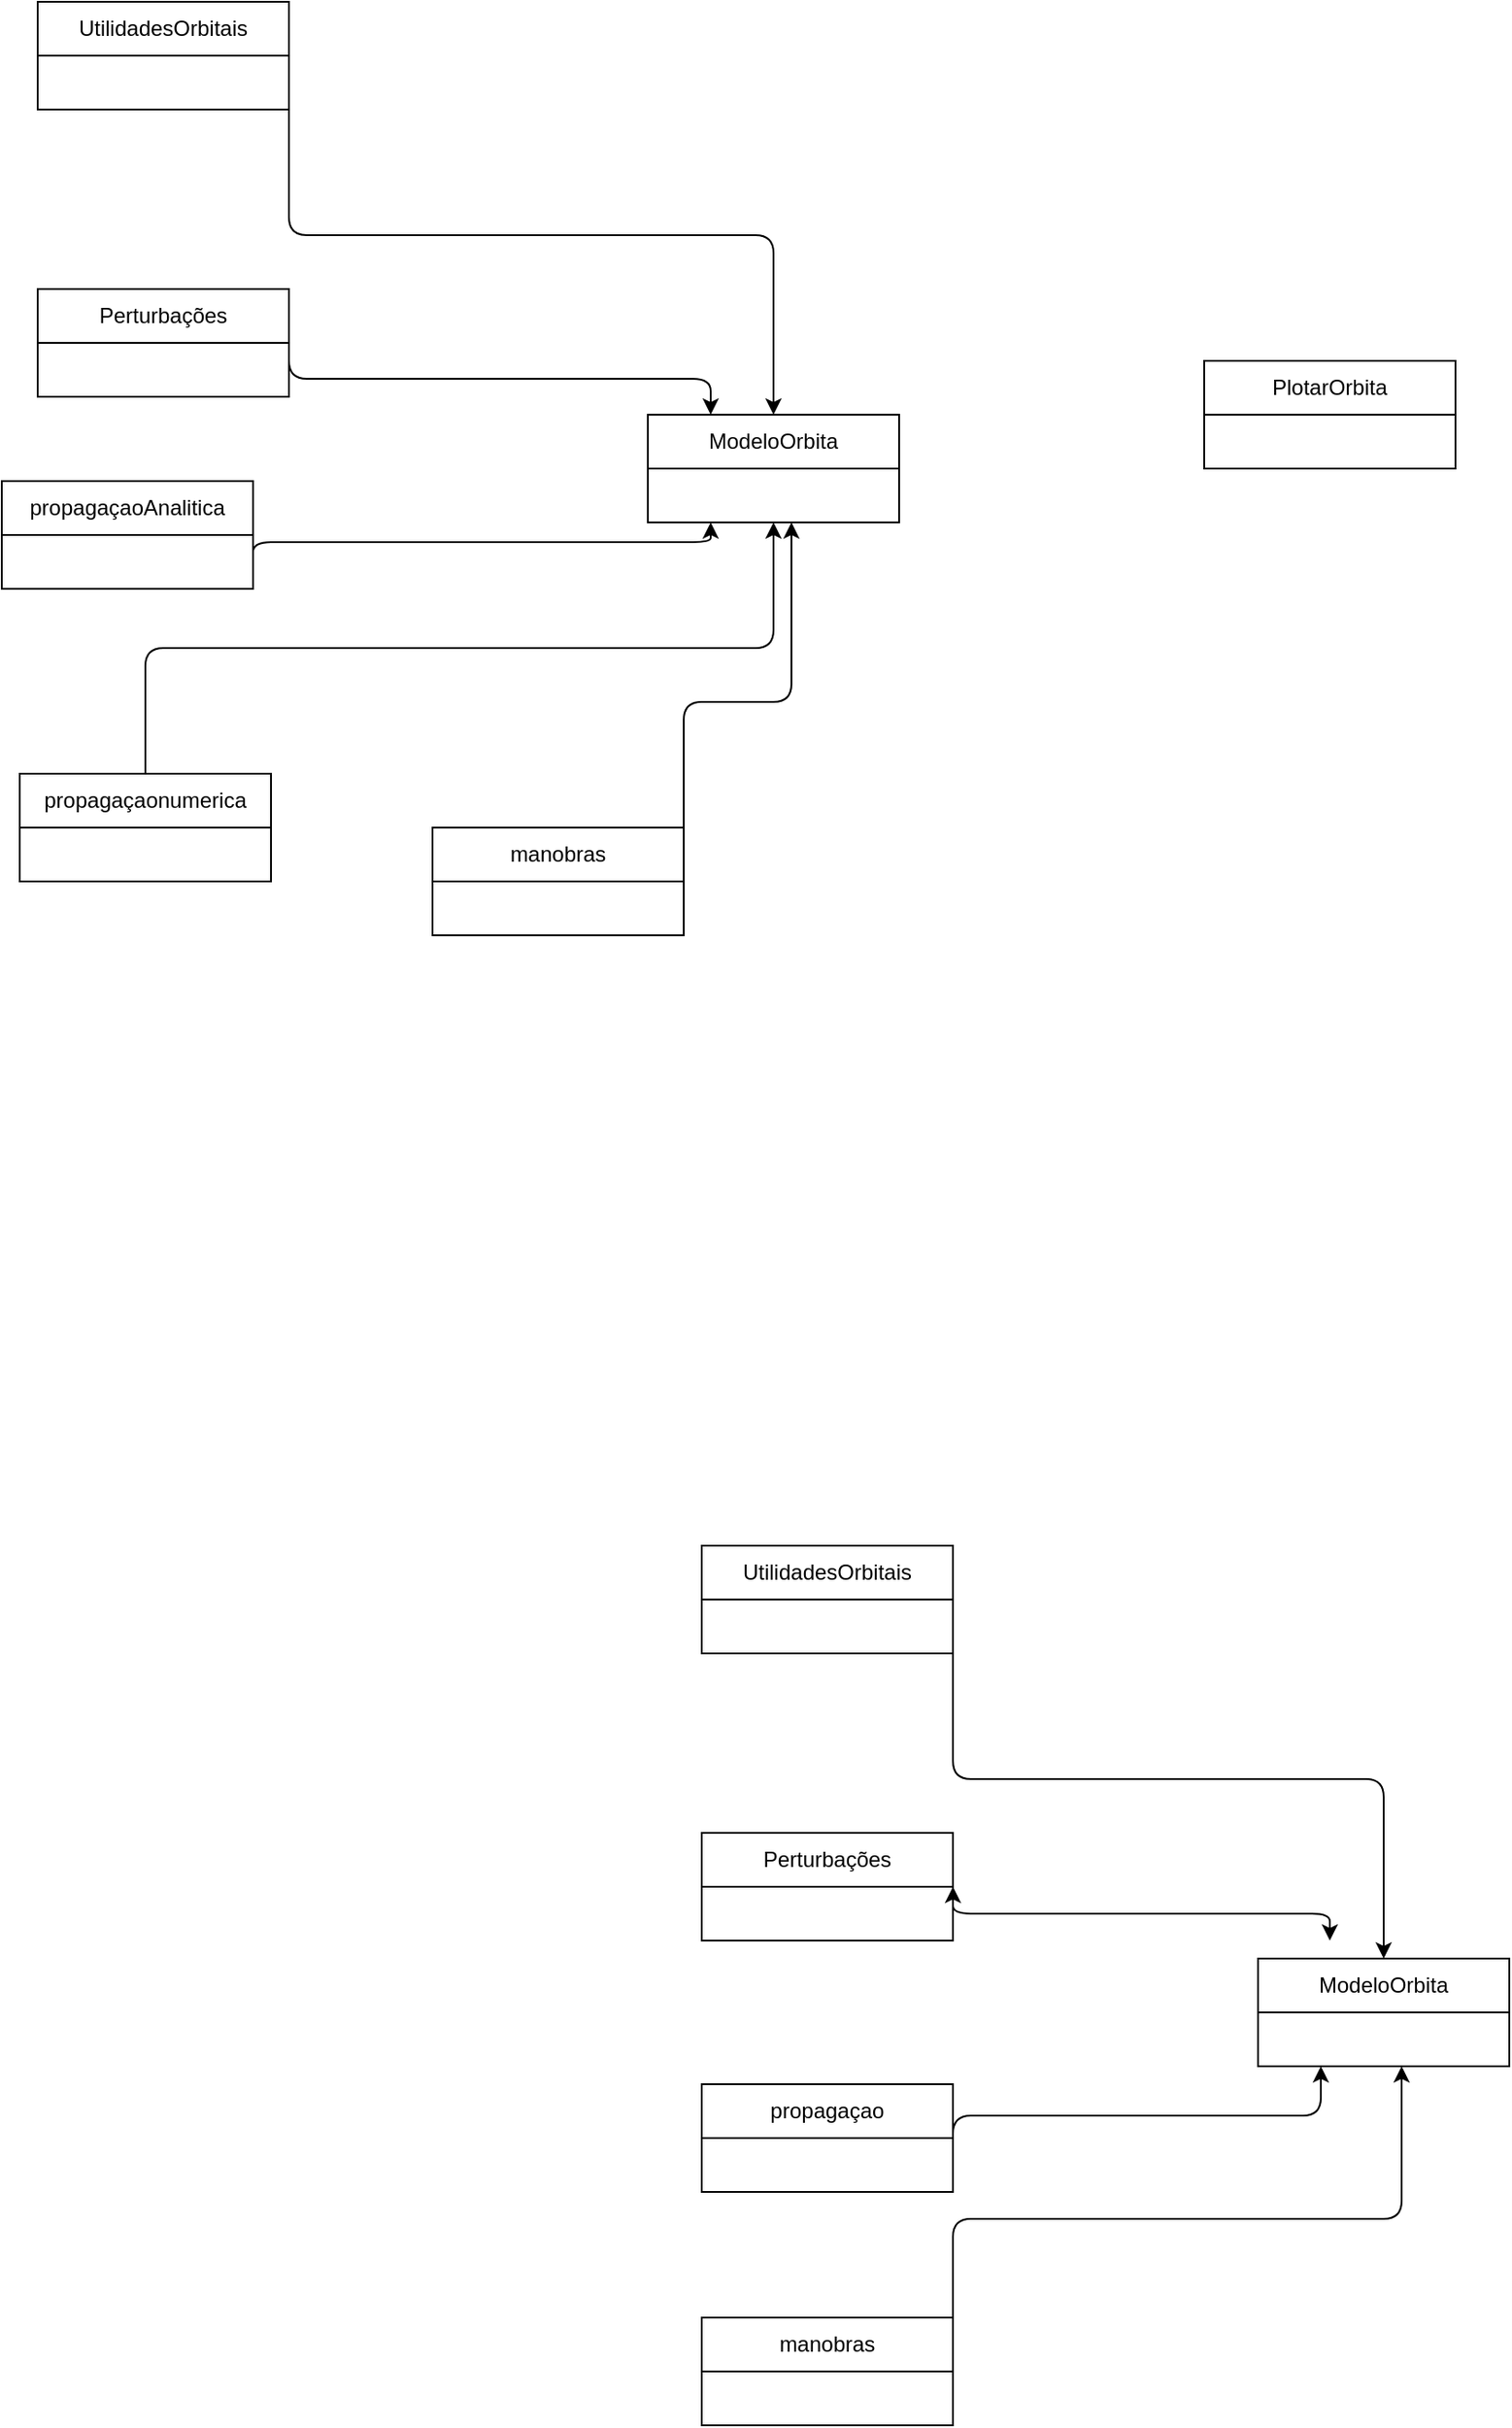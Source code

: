 <mxfile version="22.1.22" type="embed">
  <diagram id="YJfu64nBBH_cO7BPhoSX" name="Page-1">
    <mxGraphModel dx="2739" dy="1756" grid="1" gridSize="10" guides="1" tooltips="1" connect="1" arrows="1" fold="1" page="1" pageScale="1" pageWidth="1169" pageHeight="827" math="0" shadow="0">
      <root>
        <mxCell id="0" />
        <mxCell id="1" parent="0" />
        <mxCell id="2" value="ModeloOrbita" style="swimlane;fontStyle=0;childLayout=stackLayout;horizontal=1;startSize=30;horizontalStack=0;resizeParent=1;resizeParentMax=0;resizeLast=0;collapsible=1;marginBottom=0;whiteSpace=wrap;html=1;" parent="1" vertex="1">
          <mxGeometry x="-750" y="-530" width="140" height="60" as="geometry" />
        </mxCell>
        <mxCell id="3" style="edgeStyle=elbowEdgeStyle;html=1;exitX=1;exitY=0.5;exitDx=0;exitDy=0;elbow=vertical;" parent="1" source="4" edge="1">
          <mxGeometry relative="1" as="geometry">
            <mxPoint x="-670" y="-470" as="targetPoint" />
          </mxGeometry>
        </mxCell>
        <mxCell id="4" value="manobras" style="swimlane;fontStyle=0;childLayout=stackLayout;horizontal=1;startSize=30;horizontalStack=0;resizeParent=1;resizeParentMax=0;resizeLast=0;collapsible=1;marginBottom=0;whiteSpace=wrap;html=1;" parent="1" vertex="1">
          <mxGeometry x="-870" y="-300" width="140" height="60" as="geometry" />
        </mxCell>
        <mxCell id="5" style="edgeStyle=elbowEdgeStyle;html=1;exitX=1;exitY=0.75;exitDx=0;exitDy=0;entryX=0.25;entryY=1;entryDx=0;entryDy=0;elbow=vertical;" parent="1" source="6" target="2" edge="1">
          <mxGeometry relative="1" as="geometry" />
        </mxCell>
        <mxCell id="6" value="propagaçaoAnalitica" style="swimlane;fontStyle=0;childLayout=stackLayout;horizontal=1;startSize=30;horizontalStack=0;resizeParent=1;resizeParentMax=0;resizeLast=0;collapsible=1;marginBottom=0;whiteSpace=wrap;html=1;" parent="1" vertex="1">
          <mxGeometry x="-1110" y="-493" width="140" height="60" as="geometry" />
        </mxCell>
        <mxCell id="11" style="edgeStyle=elbowEdgeStyle;html=1;exitX=1;exitY=0.5;exitDx=0;exitDy=0;entryX=0.25;entryY=0;entryDx=0;entryDy=0;elbow=vertical;" parent="1" source="8" target="2" edge="1">
          <mxGeometry relative="1" as="geometry" />
        </mxCell>
        <mxCell id="8" value="Perturbações" style="swimlane;fontStyle=0;childLayout=stackLayout;horizontal=1;startSize=30;horizontalStack=0;resizeParent=1;resizeParentMax=0;resizeLast=0;collapsible=1;marginBottom=0;whiteSpace=wrap;html=1;" parent="1" vertex="1">
          <mxGeometry x="-1090" y="-600" width="140" height="60" as="geometry" />
        </mxCell>
        <mxCell id="9" style="edgeStyle=elbowEdgeStyle;html=1;exitX=1;exitY=0.5;exitDx=0;exitDy=0;elbow=vertical;" parent="1" source="10" target="2" edge="1">
          <mxGeometry relative="1" as="geometry" />
        </mxCell>
        <mxCell id="10" value="UtilidadesOrbitais" style="swimlane;fontStyle=0;childLayout=stackLayout;horizontal=1;startSize=30;horizontalStack=0;resizeParent=1;resizeParentMax=0;resizeLast=0;collapsible=1;marginBottom=0;whiteSpace=wrap;html=1;" parent="1" vertex="1">
          <mxGeometry x="-1090" y="-760" width="140" height="60" as="geometry" />
        </mxCell>
        <mxCell id="14" style="edgeStyle=elbowEdgeStyle;html=1;exitX=0.5;exitY=0;exitDx=0;exitDy=0;entryX=0.5;entryY=1;entryDx=0;entryDy=0;elbow=vertical;" parent="1" source="12" target="2" edge="1">
          <mxGeometry relative="1" as="geometry" />
        </mxCell>
        <mxCell id="12" value="propagaçaonumerica" style="swimlane;fontStyle=0;childLayout=stackLayout;horizontal=1;startSize=30;horizontalStack=0;resizeParent=1;resizeParentMax=0;resizeLast=0;collapsible=1;marginBottom=0;whiteSpace=wrap;html=1;" parent="1" vertex="1">
          <mxGeometry x="-1100" y="-330" width="140" height="60" as="geometry" />
        </mxCell>
        <mxCell id="15" value="PlotarOrbita" style="swimlane;fontStyle=0;childLayout=stackLayout;horizontal=1;startSize=30;horizontalStack=0;resizeParent=1;resizeParentMax=0;resizeLast=0;collapsible=1;marginBottom=0;whiteSpace=wrap;html=1;" parent="1" vertex="1">
          <mxGeometry x="-440" y="-560" width="140" height="60" as="geometry" />
        </mxCell>
        <mxCell id="16" value="ModeloOrbita" style="swimlane;fontStyle=0;childLayout=stackLayout;horizontal=1;startSize=30;horizontalStack=0;resizeParent=1;resizeParentMax=0;resizeLast=0;collapsible=1;marginBottom=0;whiteSpace=wrap;html=1;" vertex="1" parent="1">
          <mxGeometry x="-410" y="330" width="140" height="60" as="geometry" />
        </mxCell>
        <mxCell id="17" style="edgeStyle=elbowEdgeStyle;html=1;exitX=1;exitY=0.5;exitDx=0;exitDy=0;elbow=vertical;" edge="1" parent="1" source="18">
          <mxGeometry relative="1" as="geometry">
            <mxPoint x="-330" y="390" as="targetPoint" />
          </mxGeometry>
        </mxCell>
        <mxCell id="18" value="manobras" style="swimlane;fontStyle=0;childLayout=stackLayout;horizontal=1;startSize=30;horizontalStack=0;resizeParent=1;resizeParentMax=0;resizeLast=0;collapsible=1;marginBottom=0;whiteSpace=wrap;html=1;" vertex="1" parent="1">
          <mxGeometry x="-720" y="530" width="140" height="60" as="geometry" />
        </mxCell>
        <mxCell id="19" style="edgeStyle=elbowEdgeStyle;html=1;exitX=1;exitY=0.75;exitDx=0;exitDy=0;entryX=0.25;entryY=1;entryDx=0;entryDy=0;elbow=vertical;" edge="1" parent="1" source="20" target="16">
          <mxGeometry relative="1" as="geometry" />
        </mxCell>
        <mxCell id="20" value="propagaçao" style="swimlane;fontStyle=0;childLayout=stackLayout;horizontal=1;startSize=30;horizontalStack=0;resizeParent=1;resizeParentMax=0;resizeLast=0;collapsible=1;marginBottom=0;whiteSpace=wrap;html=1;" vertex="1" parent="1">
          <mxGeometry x="-720" y="400" width="140" height="60" as="geometry" />
        </mxCell>
        <mxCell id="21" style="edgeStyle=elbowEdgeStyle;elbow=vertical;html=1;exitX=1;exitY=0.5;exitDx=0;exitDy=0;startArrow=classic;startFill=1;" edge="1" parent="1" source="22">
          <mxGeometry relative="1" as="geometry">
            <mxPoint x="-370" y="320" as="targetPoint" />
          </mxGeometry>
        </mxCell>
        <mxCell id="22" value="Perturbações" style="swimlane;fontStyle=0;childLayout=stackLayout;horizontal=1;startSize=30;horizontalStack=0;resizeParent=1;resizeParentMax=0;resizeLast=0;collapsible=1;marginBottom=0;whiteSpace=wrap;html=1;" vertex="1" parent="1">
          <mxGeometry x="-720" y="260" width="140" height="60" as="geometry" />
        </mxCell>
        <mxCell id="23" style="edgeStyle=elbowEdgeStyle;html=1;exitX=1;exitY=0.5;exitDx=0;exitDy=0;elbow=vertical;" edge="1" parent="1" source="24" target="16">
          <mxGeometry relative="1" as="geometry" />
        </mxCell>
        <mxCell id="24" value="UtilidadesOrbitais" style="swimlane;fontStyle=0;childLayout=stackLayout;horizontal=1;startSize=30;horizontalStack=0;resizeParent=1;resizeParentMax=0;resizeLast=0;collapsible=1;marginBottom=0;whiteSpace=wrap;html=1;" vertex="1" parent="1">
          <mxGeometry x="-720" y="100" width="140" height="60" as="geometry" />
        </mxCell>
      </root>
    </mxGraphModel>
  </diagram>
</mxfile>
